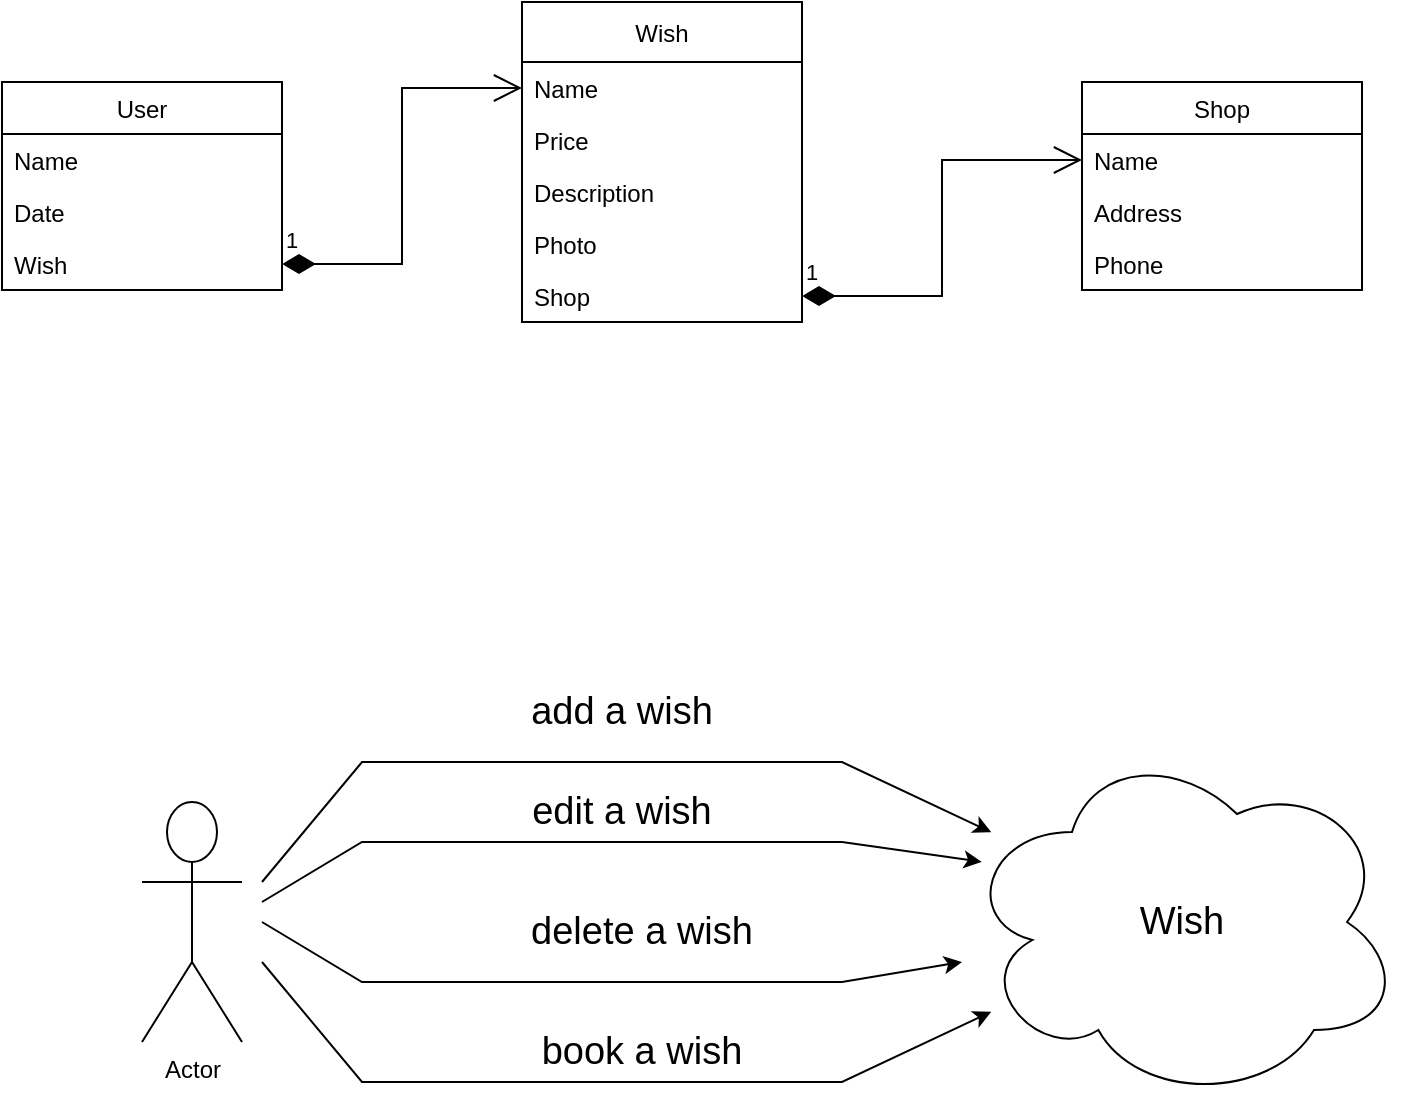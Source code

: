 <mxfile version="17.2.1" type="device"><diagram id="8Oe9s1n_j6nZl_bzud-R" name="Page-1"><mxGraphModel dx="1422" dy="789" grid="1" gridSize="10" guides="1" tooltips="1" connect="1" arrows="1" fold="1" page="1" pageScale="1" pageWidth="827" pageHeight="1169" math="0" shadow="0"><root><mxCell id="0"/><mxCell id="1" parent="0"/><mxCell id="Er-kHjhVWtj2mYfGjJtd-1" value="User" style="swimlane;fontStyle=0;childLayout=stackLayout;horizontal=1;startSize=26;fillColor=none;horizontalStack=0;resizeParent=1;resizeParentMax=0;resizeLast=0;collapsible=1;marginBottom=0;" parent="1" vertex="1"><mxGeometry x="60" y="200" width="140" height="104" as="geometry"/></mxCell><mxCell id="Er-kHjhVWtj2mYfGjJtd-2" value="Name" style="text;strokeColor=none;fillColor=none;align=left;verticalAlign=top;spacingLeft=4;spacingRight=4;overflow=hidden;rotatable=0;points=[[0,0.5],[1,0.5]];portConstraint=eastwest;" parent="Er-kHjhVWtj2mYfGjJtd-1" vertex="1"><mxGeometry y="26" width="140" height="26" as="geometry"/></mxCell><mxCell id="Er-kHjhVWtj2mYfGjJtd-3" value="Date" style="text;strokeColor=none;fillColor=none;align=left;verticalAlign=top;spacingLeft=4;spacingRight=4;overflow=hidden;rotatable=0;points=[[0,0.5],[1,0.5]];portConstraint=eastwest;" parent="Er-kHjhVWtj2mYfGjJtd-1" vertex="1"><mxGeometry y="52" width="140" height="26" as="geometry"/></mxCell><mxCell id="Er-kHjhVWtj2mYfGjJtd-4" value="Wish" style="text;strokeColor=none;fillColor=none;align=left;verticalAlign=top;spacingLeft=4;spacingRight=4;overflow=hidden;rotatable=0;points=[[0,0.5],[1,0.5]];portConstraint=eastwest;" parent="Er-kHjhVWtj2mYfGjJtd-1" vertex="1"><mxGeometry y="78" width="140" height="26" as="geometry"/></mxCell><mxCell id="Er-kHjhVWtj2mYfGjJtd-5" value="Wish" style="swimlane;fontStyle=0;childLayout=stackLayout;horizontal=1;startSize=30;fillColor=none;horizontalStack=0;resizeParent=1;resizeParentMax=0;resizeLast=0;collapsible=1;marginBottom=0;" parent="1" vertex="1"><mxGeometry x="320" y="160" width="140" height="160" as="geometry"><mxRectangle x="420" y="80" width="80" height="26" as="alternateBounds"/></mxGeometry></mxCell><mxCell id="Er-kHjhVWtj2mYfGjJtd-6" value="Name" style="text;strokeColor=none;fillColor=none;align=left;verticalAlign=top;spacingLeft=4;spacingRight=4;overflow=hidden;rotatable=0;points=[[0,0.5],[1,0.5]];portConstraint=eastwest;" parent="Er-kHjhVWtj2mYfGjJtd-5" vertex="1"><mxGeometry y="30" width="140" height="26" as="geometry"/></mxCell><mxCell id="Er-kHjhVWtj2mYfGjJtd-7" value="Price" style="text;strokeColor=none;fillColor=none;align=left;verticalAlign=top;spacingLeft=4;spacingRight=4;overflow=hidden;rotatable=0;points=[[0,0.5],[1,0.5]];portConstraint=eastwest;" parent="Er-kHjhVWtj2mYfGjJtd-5" vertex="1"><mxGeometry y="56" width="140" height="26" as="geometry"/></mxCell><mxCell id="Er-kHjhVWtj2mYfGjJtd-8" value="Description" style="text;strokeColor=none;fillColor=none;align=left;verticalAlign=top;spacingLeft=4;spacingRight=4;overflow=hidden;rotatable=0;points=[[0,0.5],[1,0.5]];portConstraint=eastwest;" parent="Er-kHjhVWtj2mYfGjJtd-5" vertex="1"><mxGeometry y="82" width="140" height="26" as="geometry"/></mxCell><mxCell id="Er-kHjhVWtj2mYfGjJtd-10" value="Photo" style="text;strokeColor=none;fillColor=none;align=left;verticalAlign=top;spacingLeft=4;spacingRight=4;overflow=hidden;rotatable=0;points=[[0,0.5],[1,0.5]];portConstraint=eastwest;" parent="Er-kHjhVWtj2mYfGjJtd-5" vertex="1"><mxGeometry y="108" width="140" height="26" as="geometry"/></mxCell><mxCell id="Er-kHjhVWtj2mYfGjJtd-11" value="Shop" style="text;strokeColor=none;fillColor=none;align=left;verticalAlign=top;spacingLeft=4;spacingRight=4;overflow=hidden;rotatable=0;points=[[0,0.5],[1,0.5]];portConstraint=eastwest;" parent="Er-kHjhVWtj2mYfGjJtd-5" vertex="1"><mxGeometry y="134" width="140" height="26" as="geometry"/></mxCell><mxCell id="Er-kHjhVWtj2mYfGjJtd-13" value="Shop" style="swimlane;fontStyle=0;childLayout=stackLayout;horizontal=1;startSize=26;fillColor=none;horizontalStack=0;resizeParent=1;resizeParentMax=0;resizeLast=0;collapsible=1;marginBottom=0;" parent="1" vertex="1"><mxGeometry x="600" y="200" width="140" height="104" as="geometry"/></mxCell><mxCell id="Er-kHjhVWtj2mYfGjJtd-14" value="Name" style="text;strokeColor=none;fillColor=none;align=left;verticalAlign=top;spacingLeft=4;spacingRight=4;overflow=hidden;rotatable=0;points=[[0,0.5],[1,0.5]];portConstraint=eastwest;" parent="Er-kHjhVWtj2mYfGjJtd-13" vertex="1"><mxGeometry y="26" width="140" height="26" as="geometry"/></mxCell><mxCell id="Er-kHjhVWtj2mYfGjJtd-19" value="Address" style="text;strokeColor=none;fillColor=none;align=left;verticalAlign=top;spacingLeft=4;spacingRight=4;overflow=hidden;rotatable=0;points=[[0,0.5],[1,0.5]];portConstraint=eastwest;" parent="Er-kHjhVWtj2mYfGjJtd-13" vertex="1"><mxGeometry y="52" width="140" height="26" as="geometry"/></mxCell><mxCell id="Er-kHjhVWtj2mYfGjJtd-15" value="Phone" style="text;strokeColor=none;fillColor=none;align=left;verticalAlign=top;spacingLeft=4;spacingRight=4;overflow=hidden;rotatable=0;points=[[0,0.5],[1,0.5]];portConstraint=eastwest;" parent="Er-kHjhVWtj2mYfGjJtd-13" vertex="1"><mxGeometry y="78" width="140" height="26" as="geometry"/></mxCell><mxCell id="Er-kHjhVWtj2mYfGjJtd-18" value="1" style="endArrow=open;html=1;endSize=12;startArrow=diamondThin;startSize=14;startFill=1;edgeStyle=orthogonalEdgeStyle;align=left;verticalAlign=bottom;rounded=0;" parent="1" source="Er-kHjhVWtj2mYfGjJtd-11" target="Er-kHjhVWtj2mYfGjJtd-14" edge="1"><mxGeometry x="-1" y="3" relative="1" as="geometry"><mxPoint x="360" y="510" as="sourcePoint"/><mxPoint x="520" y="510" as="targetPoint"/></mxGeometry></mxCell><mxCell id="Er-kHjhVWtj2mYfGjJtd-20" value="1" style="endArrow=open;html=1;endSize=12;startArrow=diamondThin;startSize=14;startFill=1;edgeStyle=orthogonalEdgeStyle;align=left;verticalAlign=bottom;rounded=0;" parent="1" source="Er-kHjhVWtj2mYfGjJtd-4" target="Er-kHjhVWtj2mYfGjJtd-6" edge="1"><mxGeometry x="-1" y="3" relative="1" as="geometry"><mxPoint x="330" y="400" as="sourcePoint"/><mxPoint x="490" y="400" as="targetPoint"/></mxGeometry></mxCell><mxCell id="MXDH5S4iwGxHQUY2mF8H-1" value="Actor" style="shape=umlActor;verticalLabelPosition=bottom;verticalAlign=top;html=1;outlineConnect=0;" vertex="1" parent="1"><mxGeometry x="130" y="560" width="50" height="120" as="geometry"/></mxCell><mxCell id="MXDH5S4iwGxHQUY2mF8H-2" value="&lt;font style=&quot;font-size: 19px&quot;&gt;Wish&lt;/font&gt;" style="ellipse;shape=cloud;whiteSpace=wrap;html=1;" vertex="1" parent="1"><mxGeometry x="540" y="530" width="220" height="180" as="geometry"/></mxCell><mxCell id="MXDH5S4iwGxHQUY2mF8H-4" value="" style="endArrow=classic;html=1;rounded=0;fontSize=19;" edge="1" parent="1" target="MXDH5S4iwGxHQUY2mF8H-2"><mxGeometry width="50" height="50" relative="1" as="geometry"><mxPoint x="190" y="600" as="sourcePoint"/><mxPoint x="510" y="660" as="targetPoint"/><Array as="points"><mxPoint x="240" y="540"/><mxPoint x="480" y="540"/></Array></mxGeometry></mxCell><mxCell id="MXDH5S4iwGxHQUY2mF8H-6" value="" style="endArrow=classic;html=1;rounded=0;fontSize=19;" edge="1" parent="1" target="MXDH5S4iwGxHQUY2mF8H-2"><mxGeometry width="50" height="50" relative="1" as="geometry"><mxPoint x="190" y="640" as="sourcePoint"/><mxPoint x="570" y="680" as="targetPoint"/><Array as="points"><mxPoint x="240" y="700"/><mxPoint x="480" y="700"/></Array></mxGeometry></mxCell><mxCell id="MXDH5S4iwGxHQUY2mF8H-7" value="" style="endArrow=classic;html=1;rounded=0;fontSize=19;entryX=0.045;entryY=0.333;entryDx=0;entryDy=0;entryPerimeter=0;startArrow=none;" edge="1" parent="1" target="MXDH5S4iwGxHQUY2mF8H-2"><mxGeometry width="50" height="50" relative="1" as="geometry"><mxPoint x="190" y="610" as="sourcePoint"/><mxPoint x="330" y="620" as="targetPoint"/><Array as="points"><mxPoint x="240" y="580"/><mxPoint x="480" y="580"/></Array></mxGeometry></mxCell><mxCell id="MXDH5S4iwGxHQUY2mF8H-8" value="add a wish" style="text;html=1;strokeColor=none;fillColor=none;align=center;verticalAlign=middle;whiteSpace=wrap;rounded=0;fontSize=19;" vertex="1" parent="1"><mxGeometry x="310" y="500" width="120" height="30" as="geometry"/></mxCell><mxCell id="MXDH5S4iwGxHQUY2mF8H-10" value="delete a wish" style="text;html=1;strokeColor=none;fillColor=none;align=center;verticalAlign=middle;whiteSpace=wrap;rounded=0;fontSize=19;" vertex="1" parent="1"><mxGeometry x="320" y="610" width="120" height="30" as="geometry"/></mxCell><mxCell id="MXDH5S4iwGxHQUY2mF8H-9" value="edit a wish" style="text;html=1;strokeColor=none;fillColor=none;align=center;verticalAlign=middle;whiteSpace=wrap;rounded=0;fontSize=19;" vertex="1" parent="1"><mxGeometry x="310" y="550" width="120" height="30" as="geometry"/></mxCell><mxCell id="MXDH5S4iwGxHQUY2mF8H-14" value="" style="endArrow=classic;html=1;rounded=0;fontSize=19;" edge="1" parent="1"><mxGeometry width="50" height="50" relative="1" as="geometry"><mxPoint x="190" y="620" as="sourcePoint"/><mxPoint x="540" y="640" as="targetPoint"/><Array as="points"><mxPoint x="240" y="650"/><mxPoint x="480" y="650"/></Array></mxGeometry></mxCell><mxCell id="MXDH5S4iwGxHQUY2mF8H-16" value="book a wish" style="text;html=1;strokeColor=none;fillColor=none;align=center;verticalAlign=middle;whiteSpace=wrap;rounded=0;fontSize=19;" vertex="1" parent="1"><mxGeometry x="320" y="670" width="120" height="30" as="geometry"/></mxCell></root></mxGraphModel></diagram></mxfile>